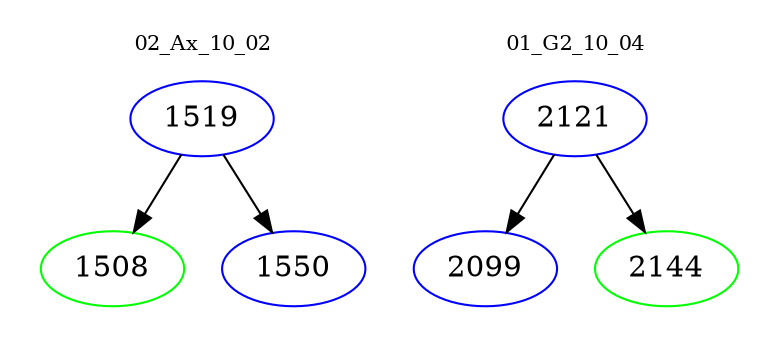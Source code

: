 digraph{
subgraph cluster_0 {
color = white
label = "02_Ax_10_02";
fontsize=10;
T0_1519 [label="1519", color="blue"]
T0_1519 -> T0_1508 [color="black"]
T0_1508 [label="1508", color="green"]
T0_1519 -> T0_1550 [color="black"]
T0_1550 [label="1550", color="blue"]
}
subgraph cluster_1 {
color = white
label = "01_G2_10_04";
fontsize=10;
T1_2121 [label="2121", color="blue"]
T1_2121 -> T1_2099 [color="black"]
T1_2099 [label="2099", color="blue"]
T1_2121 -> T1_2144 [color="black"]
T1_2144 [label="2144", color="green"]
}
}
